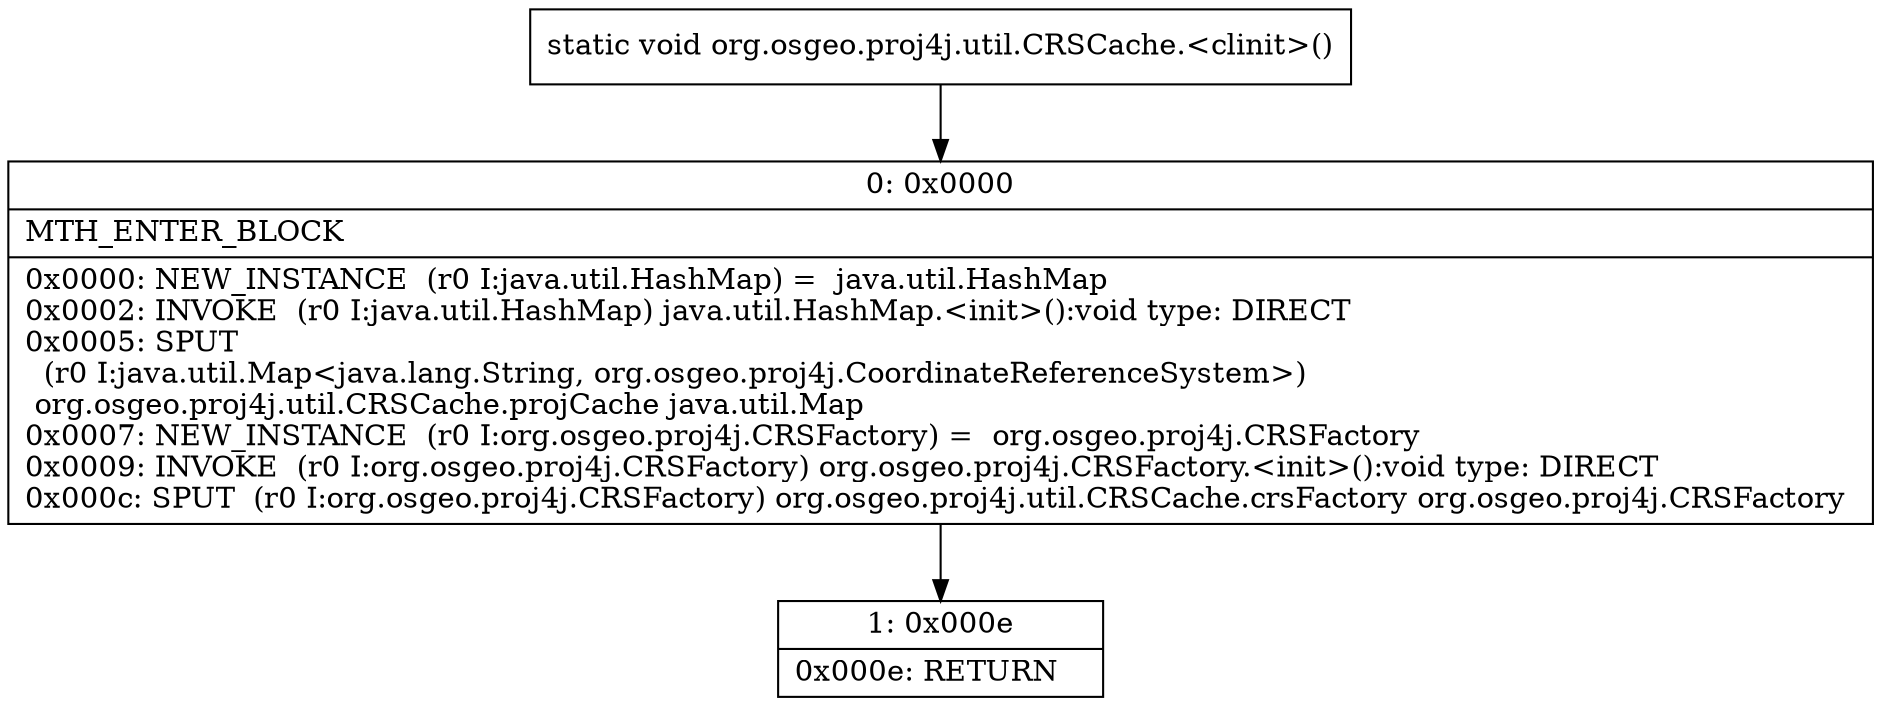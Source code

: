 digraph "CFG fororg.osgeo.proj4j.util.CRSCache.\<clinit\>()V" {
Node_0 [shape=record,label="{0\:\ 0x0000|MTH_ENTER_BLOCK\l|0x0000: NEW_INSTANCE  (r0 I:java.util.HashMap) =  java.util.HashMap \l0x0002: INVOKE  (r0 I:java.util.HashMap) java.util.HashMap.\<init\>():void type: DIRECT \l0x0005: SPUT  \l  (r0 I:java.util.Map\<java.lang.String, org.osgeo.proj4j.CoordinateReferenceSystem\>)\l org.osgeo.proj4j.util.CRSCache.projCache java.util.Map \l0x0007: NEW_INSTANCE  (r0 I:org.osgeo.proj4j.CRSFactory) =  org.osgeo.proj4j.CRSFactory \l0x0009: INVOKE  (r0 I:org.osgeo.proj4j.CRSFactory) org.osgeo.proj4j.CRSFactory.\<init\>():void type: DIRECT \l0x000c: SPUT  (r0 I:org.osgeo.proj4j.CRSFactory) org.osgeo.proj4j.util.CRSCache.crsFactory org.osgeo.proj4j.CRSFactory \l}"];
Node_1 [shape=record,label="{1\:\ 0x000e|0x000e: RETURN   \l}"];
MethodNode[shape=record,label="{static void org.osgeo.proj4j.util.CRSCache.\<clinit\>() }"];
MethodNode -> Node_0;
Node_0 -> Node_1;
}

